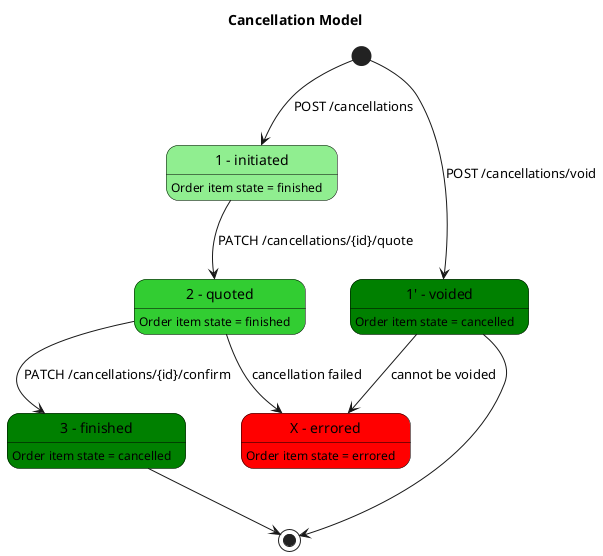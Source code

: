 @startuml

' in order to change this diagram, please got to http://www.planttext.com
skinparam state {
  StartColor Black
  EndColor Black
  BackgroundColor LightYellow
  BackgroundColor<<Initiated>> LightGreen
  BackgroundColor<<Quoted>> LimeGreen
  BackgroundColor<<Confirmed>> Green
  BackgroundColor<<Voided>> Green
  BackgroundColor<<Errored>> Red
  BorderColor Black
  FontName Impact
}
title Cancellation Model
state "1 - initiated" as Initiated<<Initiated>>
Initiated: Order item state = finished
state "2 - quoted" as Quoted <<Quoted>>
Quoted: Order item state = finished
state "3 - finished" as Confirmed <<Confirmed>>
Confirmed: Order item state = cancelled    
state "X - errored" as Errored <<Errored>>
Errored: Order item state = errored    
state "1' - voided" as Voided <<Voided>>
Voided: Order item state = cancelled

' non nominal case
Quoted --> Errored : cancellation failed
Voided --> Errored : cannot be voided

[*] -down->Initiated: POST /cancellations
Initiated -down-> Quoted : PATCH /cancellations/{id}/quote
Quoted -down-> Confirmed : PATCH /cancellations/{id}/confirm
Confirmed -down-> [*]
[*] -down->Voided: POST /cancellations/void
Voided -down-> [*]

@enduml
